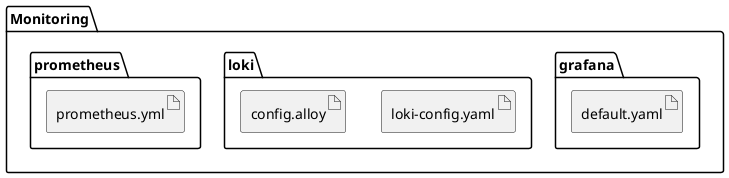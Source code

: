 @startuml monitoring-package
package "Monitoring" as MON {
  package "grafana" as GRAFANA {
    artifact "default.yaml" as GRAFANA_CFG
  }
  package "loki" as LOKI {
    artifact "loki-config.yaml" as LOKI_CFG
    artifact "config.alloy" as ALLOY_CFG
  }
  package "prometheus" as PROM {
    artifact "prometheus.yml" as PROM_CFG
  }
}
@enduml
